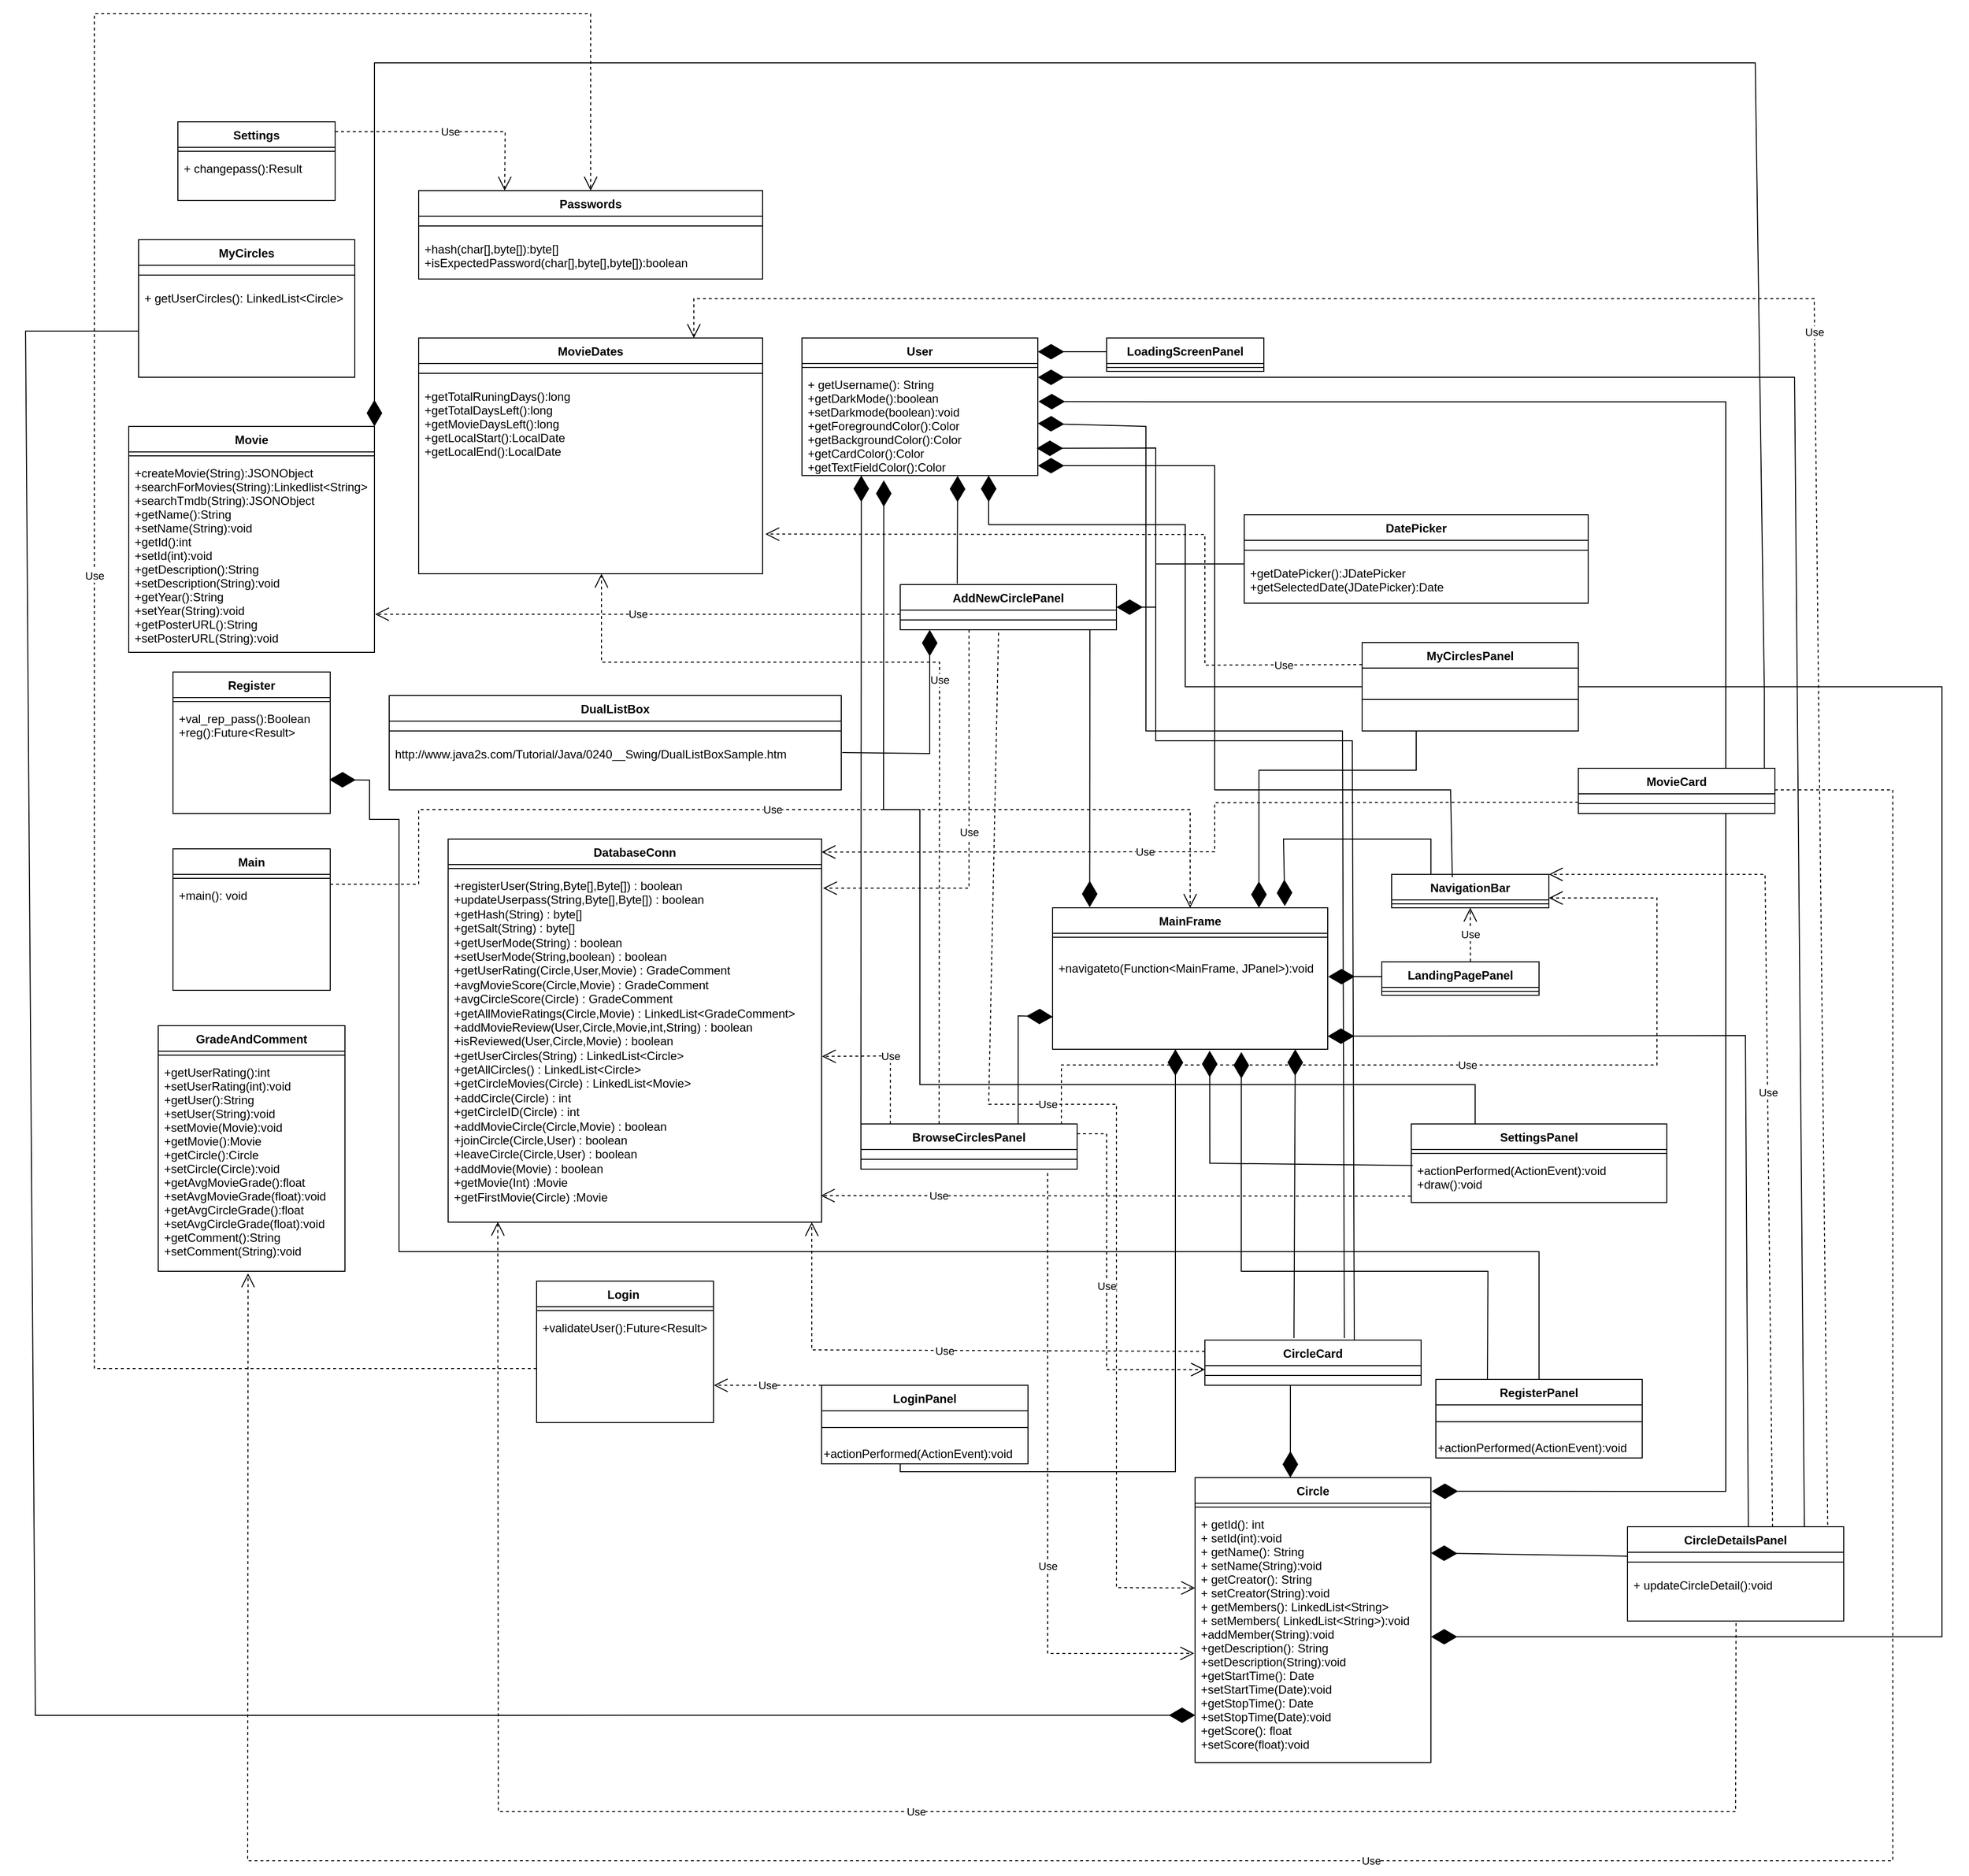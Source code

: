 <mxfile version="16.6.6" type="github">
  <diagram id="czeYtxCxRM8ObdpQRXwS" name="Page-1">
    <mxGraphModel dx="3503" dy="1893" grid="1" gridSize="10" guides="1" tooltips="1" connect="1" arrows="1" fold="1" page="1" pageScale="1" pageWidth="50000" pageHeight="50000" math="0" shadow="0">
      <root>
        <mxCell id="0" />
        <mxCell id="1" parent="0" />
        <mxCell id="46LosdDzDrLffaNwuIow-5" value="DatabaseConn" style="swimlane;fontStyle=1;align=center;verticalAlign=top;childLayout=stackLayout;horizontal=1;startSize=26;horizontalStack=0;resizeParent=1;resizeParentMax=0;resizeLast=0;collapsible=1;marginBottom=0;" parent="1" vertex="1">
          <mxGeometry x="1590" y="1190" width="380" height="390" as="geometry" />
        </mxCell>
        <mxCell id="46LosdDzDrLffaNwuIow-7" value="" style="line;strokeWidth=1;fillColor=none;align=left;verticalAlign=middle;spacingTop=-1;spacingLeft=3;spacingRight=3;rotatable=0;labelPosition=right;points=[];portConstraint=eastwest;" parent="46LosdDzDrLffaNwuIow-5" vertex="1">
          <mxGeometry y="26" width="380" height="8" as="geometry" />
        </mxCell>
        <mxCell id="46LosdDzDrLffaNwuIow-8" value="+registerUser(String,Byte[],Byte[]) : boolean&#xa;+updateUserpass(String,Byte[],Byte[]) : boolean&#xa;+getHash(String) : byte[]&#xa;+getSalt(String) : byte[]&#xa;+getUserMode(String) : boolean&#xa;+setUserMode(String,boolean) : boolean&#xa;+getUserRating(Circle,User,Movie) : GradeComment&#xa;+avgMovieScore(Circle,Movie) : GradeComment&#xa;+avgCircleScore(Circle) : GradeComment&#xa;+getAllMovieRatings(Circle,Movie) : LinkedList&lt;GradeComment&gt;&#xa;+addMovieReview(User,Circle,Movie,int,String) : boolean&#xa;+isReviewed(User,Circle,Movie) : boolean&#xa;+getUserCircles(String) : LinkedList&lt;Circle&gt;&#xa;+getAllCircles() : LinkedList&lt;Circle&gt;&#xa;+getCircleMovies(Circle) : LinkedList&lt;Movie&gt;&#xa;+addCircle(Circle) : int&#xa;+getCircleID(Circle) : int&#xa;+addMovieCircle(Circle,Movie) : boolean&#xa;+joinCircle(Circle,User) : boolean&#xa;+leaveCircle(Circle,User) : boolean&#xa;+addMovie(Movie) : boolean&#xa;+getMovie(Int) :Movie&#xa;+getFirstMovie(Circle) :Movie&#xa;&#xa;&#xa;&#xa;" style="text;strokeColor=none;fillColor=none;align=left;verticalAlign=top;spacingLeft=4;spacingRight=4;overflow=hidden;rotatable=0;points=[[0,0.5],[1,0.5]];portConstraint=eastwest;whiteSpace=wrap;" parent="46LosdDzDrLffaNwuIow-5" vertex="1">
          <mxGeometry y="34" width="380" height="356" as="geometry" />
        </mxCell>
        <mxCell id="3OgGzo2SByA_cm2bsDLw-1" value="Circle" style="swimlane;fontStyle=1;align=center;verticalAlign=top;childLayout=stackLayout;horizontal=1;startSize=26;horizontalStack=0;resizeParent=1;resizeParentMax=0;resizeLast=0;collapsible=1;marginBottom=0;" parent="1" vertex="1">
          <mxGeometry x="2350" y="1840" width="240" height="290" as="geometry" />
        </mxCell>
        <mxCell id="3OgGzo2SByA_cm2bsDLw-3" value="" style="line;strokeWidth=1;fillColor=none;align=left;verticalAlign=middle;spacingTop=-1;spacingLeft=3;spacingRight=3;rotatable=0;labelPosition=right;points=[];portConstraint=eastwest;" parent="3OgGzo2SByA_cm2bsDLw-1" vertex="1">
          <mxGeometry y="26" width="240" height="8" as="geometry" />
        </mxCell>
        <mxCell id="3OgGzo2SByA_cm2bsDLw-4" value="+ getId(): int&#xa;+ setId(int):void&#xa;+ getName(): String&#xa;+ setName(String):void&#xa;+ getCreator(): String&#xa;+ setCreator(String):void&#xa;+ getMembers(): LinkedList&lt;String&gt;&#xa;+ setMembers( LinkedList&lt;String&gt;):void&#xa;+addMember(String):void&#xa;+getDescription(): String&#xa;+setDescription(String):void&#xa;+getStartTime(): Date&#xa;+setStartTime(Date):void&#xa;+getStopTime(): Date&#xa;+setStopTime(Date):void&#xa;+getScore(): float&#xa;+setScore(float):void&#xa;" style="text;strokeColor=none;fillColor=none;align=left;verticalAlign=top;spacingLeft=4;spacingRight=4;overflow=hidden;rotatable=0;points=[[0,0.5],[1,0.5]];portConstraint=eastwest;" parent="3OgGzo2SByA_cm2bsDLw-1" vertex="1">
          <mxGeometry y="34" width="240" height="256" as="geometry" />
        </mxCell>
        <mxCell id="egLKUnMWFmZdAxHy4EYi-1" value="MyCircles" style="swimlane;fontStyle=1;align=center;verticalAlign=top;childLayout=stackLayout;horizontal=1;startSize=26;horizontalStack=0;resizeParent=1;resizeParentMax=0;resizeLast=0;collapsible=1;marginBottom=0;" parent="1" vertex="1">
          <mxGeometry x="1275" y="580" width="220" height="140" as="geometry" />
        </mxCell>
        <mxCell id="egLKUnMWFmZdAxHy4EYi-3" value="" style="line;strokeWidth=1;fillColor=none;align=left;verticalAlign=middle;spacingTop=-1;spacingLeft=3;spacingRight=3;rotatable=0;labelPosition=right;points=[];portConstraint=eastwest;" parent="egLKUnMWFmZdAxHy4EYi-1" vertex="1">
          <mxGeometry y="26" width="220" height="20" as="geometry" />
        </mxCell>
        <mxCell id="egLKUnMWFmZdAxHy4EYi-4" value="+ getUserCircles(): LinkedList&lt;Circle&gt;&#xa;" style="text;strokeColor=none;fillColor=none;align=left;verticalAlign=top;spacingLeft=4;spacingRight=4;overflow=hidden;rotatable=0;points=[[0,0.5],[1,0.5]];portConstraint=eastwest;" parent="egLKUnMWFmZdAxHy4EYi-1" vertex="1">
          <mxGeometry y="46" width="220" height="94" as="geometry" />
        </mxCell>
        <mxCell id="8Do-b4mo3wIUdCFwqy2j-4" value="Movie" style="swimlane;fontStyle=1;align=center;verticalAlign=top;childLayout=stackLayout;horizontal=1;startSize=26;horizontalStack=0;resizeParent=1;resizeParentMax=0;resizeLast=0;collapsible=1;marginBottom=0;" parent="1" vertex="1">
          <mxGeometry x="1265" y="770" width="250" height="230" as="geometry" />
        </mxCell>
        <mxCell id="8Do-b4mo3wIUdCFwqy2j-6" value="" style="line;strokeWidth=1;fillColor=none;align=left;verticalAlign=middle;spacingTop=-1;spacingLeft=3;spacingRight=3;rotatable=0;labelPosition=right;points=[];portConstraint=eastwest;" parent="8Do-b4mo3wIUdCFwqy2j-4" vertex="1">
          <mxGeometry y="26" width="250" height="8" as="geometry" />
        </mxCell>
        <mxCell id="8Do-b4mo3wIUdCFwqy2j-7" value="+createMovie(String):JSONObject&#xa;+searchForMovies(String):Linkedlist&lt;String&gt;&#xa;+searchTmdb(String):JSONObject&#xa;+getName():String&#xa;+setName(String):void&#xa;+getId():int&#xa;+setId(int):void&#xa;+getDescription():String&#xa;+setDescription(String):void&#xa;+getYear():String&#xa;+setYear(String):void&#xa;+getPosterURL():String&#xa;+setPosterURL(String):void&#xa;" style="text;strokeColor=none;fillColor=none;align=left;verticalAlign=top;spacingLeft=4;spacingRight=4;overflow=hidden;rotatable=0;points=[[0,0.5],[1,0.5]];portConstraint=eastwest;" parent="8Do-b4mo3wIUdCFwqy2j-4" vertex="1">
          <mxGeometry y="34" width="250" height="196" as="geometry" />
        </mxCell>
        <mxCell id="egLKUnMWFmZdAxHy4EYi-6" value="GradeAndComment" style="swimlane;fontStyle=1;align=center;verticalAlign=top;childLayout=stackLayout;horizontal=1;startSize=26;horizontalStack=0;resizeParent=1;resizeParentMax=0;resizeLast=0;collapsible=1;marginBottom=0;" parent="1" vertex="1">
          <mxGeometry x="1295" y="1380" width="190" height="250" as="geometry" />
        </mxCell>
        <mxCell id="egLKUnMWFmZdAxHy4EYi-8" value="" style="line;strokeWidth=1;fillColor=none;align=left;verticalAlign=middle;spacingTop=-1;spacingLeft=3;spacingRight=3;rotatable=0;labelPosition=right;points=[];portConstraint=eastwest;" parent="egLKUnMWFmZdAxHy4EYi-6" vertex="1">
          <mxGeometry y="26" width="190" height="8" as="geometry" />
        </mxCell>
        <mxCell id="egLKUnMWFmZdAxHy4EYi-9" value="+getUserRating():int&#xa;+setUserRating(int):void&#xa;+getUser():String&#xa;+setUser(String):void&#xa;+setMovie(Movie):void&#xa;+getMovie():Movie&#xa;+getCircle():Circle&#xa;+setCircle(Circle):void&#xa;+getAvgMovieGrade():float&#xa;+setAvgMovieGrade(float):void&#xa;+getAvgCircleGrade():float&#xa;+setAvgCircleGrade(float):void&#xa;+getComment():String&#xa;+setComment(String):void&#xa;" style="text;strokeColor=none;fillColor=none;align=left;verticalAlign=top;spacingLeft=4;spacingRight=4;overflow=hidden;rotatable=0;points=[[0,0.5],[1,0.5]];portConstraint=eastwest;" parent="egLKUnMWFmZdAxHy4EYi-6" vertex="1">
          <mxGeometry y="34" width="190" height="216" as="geometry" />
        </mxCell>
        <mxCell id="egLKUnMWFmZdAxHy4EYi-10" value="Settings" style="swimlane;fontStyle=1;align=center;verticalAlign=top;childLayout=stackLayout;horizontal=1;startSize=26;horizontalStack=0;resizeParent=1;resizeParentMax=0;resizeLast=0;collapsible=1;marginBottom=0;" parent="1" vertex="1">
          <mxGeometry x="1315" y="460" width="160" height="80" as="geometry" />
        </mxCell>
        <mxCell id="egLKUnMWFmZdAxHy4EYi-12" value="" style="line;strokeWidth=1;fillColor=none;align=left;verticalAlign=middle;spacingTop=-1;spacingLeft=3;spacingRight=3;rotatable=0;labelPosition=right;points=[];portConstraint=eastwest;" parent="egLKUnMWFmZdAxHy4EYi-10" vertex="1">
          <mxGeometry y="26" width="160" height="8" as="geometry" />
        </mxCell>
        <mxCell id="egLKUnMWFmZdAxHy4EYi-13" value="+ changepass():Result&#xa;&#xa;" style="text;strokeColor=none;fillColor=none;align=left;verticalAlign=top;spacingLeft=4;spacingRight=4;overflow=hidden;rotatable=0;points=[[0,0.5],[1,0.5]];portConstraint=eastwest;" parent="egLKUnMWFmZdAxHy4EYi-10" vertex="1">
          <mxGeometry y="34" width="160" height="46" as="geometry" />
        </mxCell>
        <mxCell id="XvthLG9ytAD4mO-bvngX-1" value="User" style="swimlane;fontStyle=1;align=center;verticalAlign=top;childLayout=stackLayout;horizontal=1;startSize=26;horizontalStack=0;resizeParent=1;resizeParentMax=0;resizeLast=0;collapsible=1;marginBottom=0;" parent="1" vertex="1">
          <mxGeometry x="1950" y="680" width="240" height="140" as="geometry" />
        </mxCell>
        <mxCell id="XvthLG9ytAD4mO-bvngX-3" value="" style="line;strokeWidth=1;fillColor=none;align=left;verticalAlign=middle;spacingTop=-1;spacingLeft=3;spacingRight=3;rotatable=0;labelPosition=right;points=[];portConstraint=eastwest;" parent="XvthLG9ytAD4mO-bvngX-1" vertex="1">
          <mxGeometry y="26" width="240" height="8" as="geometry" />
        </mxCell>
        <mxCell id="XvthLG9ytAD4mO-bvngX-4" value="+ getUsername(): String&#xa;+getDarkMode():boolean&#xa;+setDarkmode(boolean):void&#xa;+getForegroundColor():Color&#xa;+getBackgroundColor():Color&#xa;+getCardColor():Color&#xa;+getTextFieldColor():Color&#xa;" style="text;strokeColor=none;fillColor=none;align=left;verticalAlign=top;spacingLeft=4;spacingRight=4;overflow=hidden;rotatable=0;points=[[0,0.5],[1,0.5]];portConstraint=eastwest;" parent="XvthLG9ytAD4mO-bvngX-1" vertex="1">
          <mxGeometry y="34" width="240" height="106" as="geometry" />
        </mxCell>
        <mxCell id="FF1Zi_31tOf2UMTlAinl-1" value="MainFrame" style="swimlane;fontStyle=1;align=center;verticalAlign=top;childLayout=stackLayout;horizontal=1;startSize=26;horizontalStack=0;resizeParent=1;resizeParentMax=0;resizeLast=0;collapsible=1;marginBottom=0;" parent="1" vertex="1">
          <mxGeometry x="2205" y="1260" width="280" height="144" as="geometry" />
        </mxCell>
        <mxCell id="FF1Zi_31tOf2UMTlAinl-4" value="" style="line;strokeWidth=1;fillColor=none;align=left;verticalAlign=middle;spacingTop=-1;spacingLeft=3;spacingRight=3;rotatable=0;labelPosition=right;points=[];portConstraint=eastwest;" parent="FF1Zi_31tOf2UMTlAinl-1" vertex="1">
          <mxGeometry y="26" width="280" height="8" as="geometry" />
        </mxCell>
        <mxCell id="FF1Zi_31tOf2UMTlAinl-5" value="&#xa;+navigateto(Function&lt;MainFrame, JPanel&gt;):void&#xa;" style="text;strokeColor=none;fillColor=none;align=left;verticalAlign=top;spacingLeft=4;spacingRight=4;overflow=hidden;rotatable=0;points=[[0,0.5],[1,0.5]];portConstraint=eastwest;" parent="FF1Zi_31tOf2UMTlAinl-1" vertex="1">
          <mxGeometry y="34" width="280" height="110" as="geometry" />
        </mxCell>
        <mxCell id="FF1Zi_31tOf2UMTlAinl-6" value="Login " style="swimlane;fontStyle=1;align=center;verticalAlign=top;childLayout=stackLayout;horizontal=1;startSize=26;horizontalStack=0;resizeParent=1;resizeParentMax=0;resizeLast=0;collapsible=1;marginBottom=0;" parent="1" vertex="1">
          <mxGeometry x="1680" y="1640" width="180" height="144" as="geometry" />
        </mxCell>
        <mxCell id="FF1Zi_31tOf2UMTlAinl-8" value="" style="line;strokeWidth=1;fillColor=none;align=left;verticalAlign=middle;spacingTop=-1;spacingLeft=3;spacingRight=3;rotatable=0;labelPosition=right;points=[];portConstraint=eastwest;" parent="FF1Zi_31tOf2UMTlAinl-6" vertex="1">
          <mxGeometry y="26" width="180" height="8" as="geometry" />
        </mxCell>
        <mxCell id="FF1Zi_31tOf2UMTlAinl-9" value="+validateUser():Future&lt;Result&gt;" style="text;strokeColor=none;fillColor=none;align=left;verticalAlign=top;spacingLeft=4;spacingRight=4;overflow=hidden;rotatable=0;points=[[0,0.5],[1,0.5]];portConstraint=eastwest;" parent="FF1Zi_31tOf2UMTlAinl-6" vertex="1">
          <mxGeometry y="34" width="180" height="110" as="geometry" />
        </mxCell>
        <mxCell id="FF1Zi_31tOf2UMTlAinl-14" value="Register" style="swimlane;fontStyle=1;align=center;verticalAlign=top;childLayout=stackLayout;horizontal=1;startSize=26;horizontalStack=0;resizeParent=1;resizeParentMax=0;resizeLast=0;collapsible=1;marginBottom=0;" parent="1" vertex="1">
          <mxGeometry x="1310" y="1020" width="160" height="144" as="geometry" />
        </mxCell>
        <mxCell id="FF1Zi_31tOf2UMTlAinl-16" value="" style="line;strokeWidth=1;fillColor=none;align=left;verticalAlign=middle;spacingTop=-1;spacingLeft=3;spacingRight=3;rotatable=0;labelPosition=right;points=[];portConstraint=eastwest;" parent="FF1Zi_31tOf2UMTlAinl-14" vertex="1">
          <mxGeometry y="26" width="160" height="8" as="geometry" />
        </mxCell>
        <mxCell id="FF1Zi_31tOf2UMTlAinl-17" value="+val_rep_pass():Boolean&#xa;+reg():Future&lt;Result&gt;" style="text;strokeColor=none;fillColor=none;align=left;verticalAlign=top;spacingLeft=4;spacingRight=4;overflow=hidden;rotatable=0;points=[[0,0.5],[1,0.5]];portConstraint=eastwest;" parent="FF1Zi_31tOf2UMTlAinl-14" vertex="1">
          <mxGeometry y="34" width="160" height="110" as="geometry" />
        </mxCell>
        <mxCell id="FF1Zi_31tOf2UMTlAinl-20" value="LandingPagePanel" style="swimlane;fontStyle=1;align=center;verticalAlign=top;childLayout=stackLayout;horizontal=1;startSize=26;horizontalStack=0;resizeParent=1;resizeParentMax=0;resizeLast=0;collapsible=1;marginBottom=0;" parent="1" vertex="1">
          <mxGeometry x="2540" y="1315" width="160" height="34" as="geometry" />
        </mxCell>
        <mxCell id="FF1Zi_31tOf2UMTlAinl-21" value="" style="line;strokeWidth=1;fillColor=none;align=left;verticalAlign=middle;spacingTop=-1;spacingLeft=3;spacingRight=3;rotatable=0;labelPosition=right;points=[];portConstraint=eastwest;" parent="FF1Zi_31tOf2UMTlAinl-20" vertex="1">
          <mxGeometry y="26" width="160" height="8" as="geometry" />
        </mxCell>
        <mxCell id="FF1Zi_31tOf2UMTlAinl-23" value="NavigationBar&#xa;" style="swimlane;fontStyle=1;align=center;verticalAlign=top;childLayout=stackLayout;horizontal=1;startSize=26;horizontalStack=0;resizeParent=1;resizeParentMax=0;resizeLast=0;collapsible=1;marginBottom=0;" parent="1" vertex="1">
          <mxGeometry x="2550" y="1226" width="160" height="34" as="geometry" />
        </mxCell>
        <mxCell id="FF1Zi_31tOf2UMTlAinl-24" value="" style="line;strokeWidth=1;fillColor=none;align=left;verticalAlign=middle;spacingTop=-1;spacingLeft=3;spacingRight=3;rotatable=0;labelPosition=right;points=[];portConstraint=eastwest;" parent="FF1Zi_31tOf2UMTlAinl-23" vertex="1">
          <mxGeometry y="26" width="160" height="8" as="geometry" />
        </mxCell>
        <mxCell id="PBDujXzsI80PLqIoywqt-1" value="MyCirclesPanel" style="swimlane;fontStyle=1;align=center;verticalAlign=top;childLayout=stackLayout;horizontal=1;startSize=26;horizontalStack=0;resizeParent=1;resizeParentMax=0;resizeLast=0;collapsible=1;marginBottom=0;" parent="1" vertex="1">
          <mxGeometry x="2520" y="990" width="220" height="90" as="geometry" />
        </mxCell>
        <mxCell id="PBDujXzsI80PLqIoywqt-3" value="" style="line;strokeWidth=1;fillColor=none;align=left;verticalAlign=middle;spacingTop=-1;spacingLeft=3;spacingRight=3;rotatable=0;labelPosition=right;points=[];portConstraint=eastwest;" parent="PBDujXzsI80PLqIoywqt-1" vertex="1">
          <mxGeometry y="26" width="220" height="64" as="geometry" />
        </mxCell>
        <mxCell id="PBDujXzsI80PLqIoywqt-10" value="CircleCard" style="swimlane;fontStyle=1;align=center;verticalAlign=top;childLayout=stackLayout;horizontal=1;startSize=26;horizontalStack=0;resizeParent=1;resizeParentMax=0;resizeLast=0;collapsible=1;marginBottom=0;" parent="1" vertex="1">
          <mxGeometry x="2360" y="1700" width="220" height="46" as="geometry" />
        </mxCell>
        <mxCell id="PBDujXzsI80PLqIoywqt-12" value="" style="line;strokeWidth=1;fillColor=none;align=left;verticalAlign=middle;spacingTop=-1;spacingLeft=3;spacingRight=3;rotatable=0;labelPosition=right;points=[];portConstraint=eastwest;" parent="PBDujXzsI80PLqIoywqt-10" vertex="1">
          <mxGeometry y="26" width="220" height="20" as="geometry" />
        </mxCell>
        <mxCell id="pxxIYCqMoQaQWElfjpxI-3" value="AddNewCirclePanel" style="swimlane;fontStyle=1;align=center;verticalAlign=top;childLayout=stackLayout;horizontal=1;startSize=26;horizontalStack=0;resizeParent=1;resizeParentMax=0;resizeLast=0;collapsible=1;marginBottom=0;" parent="1" vertex="1">
          <mxGeometry x="2050" y="931" width="220" height="46" as="geometry" />
        </mxCell>
        <mxCell id="pxxIYCqMoQaQWElfjpxI-4" value="" style="line;strokeWidth=1;fillColor=none;align=left;verticalAlign=middle;spacingTop=-1;spacingLeft=3;spacingRight=3;rotatable=0;labelPosition=right;points=[];portConstraint=eastwest;" parent="pxxIYCqMoQaQWElfjpxI-3" vertex="1">
          <mxGeometry y="26" width="220" height="20" as="geometry" />
        </mxCell>
        <mxCell id="pxxIYCqMoQaQWElfjpxI-6" value="BrowseCirclesPanel" style="swimlane;fontStyle=1;align=center;verticalAlign=top;childLayout=stackLayout;horizontal=1;startSize=26;horizontalStack=0;resizeParent=1;resizeParentMax=0;resizeLast=0;collapsible=1;marginBottom=0;" parent="1" vertex="1">
          <mxGeometry x="2010" y="1480" width="220" height="46" as="geometry" />
        </mxCell>
        <mxCell id="pxxIYCqMoQaQWElfjpxI-7" value="" style="line;strokeWidth=1;fillColor=none;align=left;verticalAlign=middle;spacingTop=-1;spacingLeft=3;spacingRight=3;rotatable=0;labelPosition=right;points=[];portConstraint=eastwest;" parent="pxxIYCqMoQaQWElfjpxI-6" vertex="1">
          <mxGeometry y="26" width="220" height="20" as="geometry" />
        </mxCell>
        <mxCell id="pxxIYCqMoQaQWElfjpxI-13" value="CircleDetailsPanel" style="swimlane;fontStyle=1;align=center;verticalAlign=top;childLayout=stackLayout;horizontal=1;startSize=26;horizontalStack=0;resizeParent=1;resizeParentMax=0;resizeLast=0;collapsible=1;marginBottom=0;" parent="1" vertex="1">
          <mxGeometry x="2790" y="1890" width="220" height="96" as="geometry" />
        </mxCell>
        <mxCell id="pxxIYCqMoQaQWElfjpxI-15" value="" style="line;strokeWidth=1;fillColor=none;align=left;verticalAlign=middle;spacingTop=-1;spacingLeft=3;spacingRight=3;rotatable=0;labelPosition=right;points=[];portConstraint=eastwest;" parent="pxxIYCqMoQaQWElfjpxI-13" vertex="1">
          <mxGeometry y="26" width="220" height="20" as="geometry" />
        </mxCell>
        <mxCell id="pxxIYCqMoQaQWElfjpxI-16" value="+ updateCircleDetail():void" style="text;strokeColor=none;fillColor=none;align=left;verticalAlign=top;spacingLeft=4;spacingRight=4;overflow=hidden;rotatable=0;points=[[0,0.5],[1,0.5]];portConstraint=eastwest;" parent="pxxIYCqMoQaQWElfjpxI-13" vertex="1">
          <mxGeometry y="46" width="220" height="50" as="geometry" />
        </mxCell>
        <mxCell id="mYwMVlBa1_E45KKttTIE-1" value="Main" style="swimlane;fontStyle=1;align=center;verticalAlign=top;childLayout=stackLayout;horizontal=1;startSize=26;horizontalStack=0;resizeParent=1;resizeParentMax=0;resizeLast=0;collapsible=1;marginBottom=0;" parent="1" vertex="1">
          <mxGeometry x="1310" y="1200" width="160" height="144" as="geometry" />
        </mxCell>
        <mxCell id="mYwMVlBa1_E45KKttTIE-2" value="" style="line;strokeWidth=1;fillColor=none;align=left;verticalAlign=middle;spacingTop=-1;spacingLeft=3;spacingRight=3;rotatable=0;labelPosition=right;points=[];portConstraint=eastwest;" parent="mYwMVlBa1_E45KKttTIE-1" vertex="1">
          <mxGeometry y="26" width="160" height="8" as="geometry" />
        </mxCell>
        <mxCell id="mYwMVlBa1_E45KKttTIE-3" value="+main(): void" style="text;strokeColor=none;fillColor=none;align=left;verticalAlign=top;spacingLeft=4;spacingRight=4;overflow=hidden;rotatable=0;points=[[0,0.5],[1,0.5]];portConstraint=eastwest;" parent="mYwMVlBa1_E45KKttTIE-1" vertex="1">
          <mxGeometry y="34" width="160" height="110" as="geometry" />
        </mxCell>
        <mxCell id="mYwMVlBa1_E45KKttTIE-8" value="LoginPanel" style="swimlane;fontStyle=1;align=center;verticalAlign=top;childLayout=stackLayout;horizontal=1;startSize=26;horizontalStack=0;resizeParent=1;resizeParentMax=0;resizeLast=0;collapsible=1;marginBottom=0;" parent="1" vertex="1">
          <mxGeometry x="1970" y="1746" width="210" height="80" as="geometry" />
        </mxCell>
        <mxCell id="mYwMVlBa1_E45KKttTIE-9" value="" style="line;strokeWidth=1;fillColor=none;align=left;verticalAlign=middle;spacingTop=-1;spacingLeft=3;spacingRight=3;rotatable=0;labelPosition=right;points=[];portConstraint=eastwest;" parent="mYwMVlBa1_E45KKttTIE-8" vertex="1">
          <mxGeometry y="26" width="210" height="34" as="geometry" />
        </mxCell>
        <mxCell id="mYwMVlBa1_E45KKttTIE-45" value="+actionPerformed(ActionEvent):void" style="text;html=1;align=left;verticalAlign=middle;resizable=0;points=[];autosize=1;strokeColor=none;fillColor=none;" parent="mYwMVlBa1_E45KKttTIE-8" vertex="1">
          <mxGeometry y="60" width="210" height="20" as="geometry" />
        </mxCell>
        <mxCell id="mYwMVlBa1_E45KKttTIE-23" value="MovieDates" style="swimlane;fontStyle=1;align=center;verticalAlign=top;childLayout=stackLayout;horizontal=1;startSize=26;horizontalStack=0;resizeParent=1;resizeParentMax=0;resizeLast=0;collapsible=1;marginBottom=0;" parent="1" vertex="1">
          <mxGeometry x="1560" y="680" width="350" height="240" as="geometry" />
        </mxCell>
        <mxCell id="mYwMVlBa1_E45KKttTIE-25" value="" style="line;strokeWidth=1;fillColor=none;align=left;verticalAlign=middle;spacingTop=-1;spacingLeft=3;spacingRight=3;rotatable=0;labelPosition=right;points=[];portConstraint=eastwest;" parent="mYwMVlBa1_E45KKttTIE-23" vertex="1">
          <mxGeometry y="26" width="350" height="20" as="geometry" />
        </mxCell>
        <mxCell id="mYwMVlBa1_E45KKttTIE-26" value="+getTotalRuningDays():long&#xa;+getTotalDaysLeft():long&#xa;+getMovieDaysLeft():long&#xa;+getLocalStart():LocalDate&#xa;+getLocalEnd():LocalDate&#xa;" style="text;strokeColor=none;fillColor=none;align=left;verticalAlign=top;spacingLeft=4;spacingRight=4;overflow=hidden;rotatable=0;points=[[0,0.5],[1,0.5]];portConstraint=eastwest;" parent="mYwMVlBa1_E45KKttTIE-23" vertex="1">
          <mxGeometry y="46" width="350" height="194" as="geometry" />
        </mxCell>
        <mxCell id="mYwMVlBa1_E45KKttTIE-27" value="Passwords" style="swimlane;fontStyle=1;align=center;verticalAlign=top;childLayout=stackLayout;horizontal=1;startSize=26;horizontalStack=0;resizeParent=1;resizeParentMax=0;resizeLast=0;collapsible=1;marginBottom=0;" parent="1" vertex="1">
          <mxGeometry x="1560" y="530" width="350" height="90" as="geometry" />
        </mxCell>
        <mxCell id="mYwMVlBa1_E45KKttTIE-28" value="" style="line;strokeWidth=1;fillColor=none;align=left;verticalAlign=middle;spacingTop=-1;spacingLeft=3;spacingRight=3;rotatable=0;labelPosition=right;points=[];portConstraint=eastwest;" parent="mYwMVlBa1_E45KKttTIE-27" vertex="1">
          <mxGeometry y="26" width="350" height="20" as="geometry" />
        </mxCell>
        <mxCell id="mYwMVlBa1_E45KKttTIE-29" value="+hash(char[],byte[]):byte[]&#xa;+isExpectedPassword(char[],byte[],byte[]):boolean&#xa;" style="text;strokeColor=none;fillColor=none;align=left;verticalAlign=top;spacingLeft=4;spacingRight=4;overflow=hidden;rotatable=0;points=[[0,0.5],[1,0.5]];portConstraint=eastwest;" parent="mYwMVlBa1_E45KKttTIE-27" vertex="1">
          <mxGeometry y="46" width="350" height="44" as="geometry" />
        </mxCell>
        <mxCell id="mYwMVlBa1_E45KKttTIE-31" value="DatePicker" style="swimlane;fontStyle=1;align=center;verticalAlign=top;childLayout=stackLayout;horizontal=1;startSize=26;horizontalStack=0;resizeParent=1;resizeParentMax=0;resizeLast=0;collapsible=1;marginBottom=0;" parent="1" vertex="1">
          <mxGeometry x="2400" y="860" width="350" height="90" as="geometry" />
        </mxCell>
        <mxCell id="mYwMVlBa1_E45KKttTIE-32" value="" style="line;strokeWidth=1;fillColor=none;align=left;verticalAlign=middle;spacingTop=-1;spacingLeft=3;spacingRight=3;rotatable=0;labelPosition=right;points=[];portConstraint=eastwest;" parent="mYwMVlBa1_E45KKttTIE-31" vertex="1">
          <mxGeometry y="26" width="350" height="20" as="geometry" />
        </mxCell>
        <mxCell id="mYwMVlBa1_E45KKttTIE-33" value="+getDatePicker():JDatePicker&#xa;+getSelectedDate(JDatePicker):Date" style="text;strokeColor=none;fillColor=none;align=left;verticalAlign=top;spacingLeft=4;spacingRight=4;overflow=hidden;rotatable=0;points=[[0,0.5],[1,0.5]];portConstraint=eastwest;" parent="mYwMVlBa1_E45KKttTIE-31" vertex="1">
          <mxGeometry y="46" width="350" height="44" as="geometry" />
        </mxCell>
        <mxCell id="mYwMVlBa1_E45KKttTIE-40" value="DualListBox" style="swimlane;fontStyle=1;align=center;verticalAlign=top;childLayout=stackLayout;horizontal=1;startSize=26;horizontalStack=0;resizeParent=1;resizeParentMax=0;resizeLast=0;collapsible=1;marginBottom=0;" parent="1" vertex="1">
          <mxGeometry x="1530" y="1044" width="460" height="96" as="geometry" />
        </mxCell>
        <mxCell id="mYwMVlBa1_E45KKttTIE-41" value="" style="line;strokeWidth=1;fillColor=none;align=left;verticalAlign=middle;spacingTop=-1;spacingLeft=3;spacingRight=3;rotatable=0;labelPosition=right;points=[];portConstraint=eastwest;" parent="mYwMVlBa1_E45KKttTIE-40" vertex="1">
          <mxGeometry y="26" width="460" height="20" as="geometry" />
        </mxCell>
        <mxCell id="mYwMVlBa1_E45KKttTIE-42" value="http://www.java2s.com/Tutorial/Java/0240__Swing/DualListBoxSample.htm" style="text;strokeColor=none;fillColor=none;align=left;verticalAlign=top;spacingLeft=4;spacingRight=4;overflow=hidden;rotatable=0;points=[[0,0.5],[1,0.5]];portConstraint=eastwest;" parent="mYwMVlBa1_E45KKttTIE-40" vertex="1">
          <mxGeometry y="46" width="460" height="50" as="geometry" />
        </mxCell>
        <mxCell id="mYwMVlBa1_E45KKttTIE-43" value="LoadingScreenPanel" style="swimlane;fontStyle=1;align=center;verticalAlign=top;childLayout=stackLayout;horizontal=1;startSize=26;horizontalStack=0;resizeParent=1;resizeParentMax=0;resizeLast=0;collapsible=1;marginBottom=0;" parent="1" vertex="1">
          <mxGeometry x="2260" y="680" width="160" height="34" as="geometry" />
        </mxCell>
        <mxCell id="mYwMVlBa1_E45KKttTIE-44" value="" style="line;strokeWidth=1;fillColor=none;align=left;verticalAlign=middle;spacingTop=-1;spacingLeft=3;spacingRight=3;rotatable=0;labelPosition=right;points=[];portConstraint=eastwest;" parent="mYwMVlBa1_E45KKttTIE-43" vertex="1">
          <mxGeometry y="26" width="160" height="8" as="geometry" />
        </mxCell>
        <mxCell id="mYwMVlBa1_E45KKttTIE-46" value="MovieCard" style="swimlane;fontStyle=1;align=center;verticalAlign=top;childLayout=stackLayout;horizontal=1;startSize=26;horizontalStack=0;resizeParent=1;resizeParentMax=0;resizeLast=0;collapsible=1;marginBottom=0;" parent="1" vertex="1">
          <mxGeometry x="2740" y="1118" width="200" height="46" as="geometry" />
        </mxCell>
        <mxCell id="mYwMVlBa1_E45KKttTIE-47" value="" style="line;strokeWidth=1;fillColor=none;align=left;verticalAlign=middle;spacingTop=-1;spacingLeft=3;spacingRight=3;rotatable=0;labelPosition=right;points=[];portConstraint=eastwest;" parent="mYwMVlBa1_E45KKttTIE-46" vertex="1">
          <mxGeometry y="26" width="200" height="20" as="geometry" />
        </mxCell>
        <mxCell id="mYwMVlBa1_E45KKttTIE-49" value="RegisterPanel" style="swimlane;fontStyle=1;align=center;verticalAlign=top;childLayout=stackLayout;horizontal=1;startSize=26;horizontalStack=0;resizeParent=1;resizeParentMax=0;resizeLast=0;collapsible=1;marginBottom=0;" parent="1" vertex="1">
          <mxGeometry x="2595" y="1740" width="210" height="80" as="geometry" />
        </mxCell>
        <mxCell id="mYwMVlBa1_E45KKttTIE-50" value="" style="line;strokeWidth=1;fillColor=none;align=left;verticalAlign=middle;spacingTop=-1;spacingLeft=3;spacingRight=3;rotatable=0;labelPosition=right;points=[];portConstraint=eastwest;" parent="mYwMVlBa1_E45KKttTIE-49" vertex="1">
          <mxGeometry y="26" width="210" height="34" as="geometry" />
        </mxCell>
        <mxCell id="mYwMVlBa1_E45KKttTIE-51" value="+actionPerformed(ActionEvent):void" style="text;html=1;align=left;verticalAlign=middle;resizable=0;points=[];autosize=1;strokeColor=none;fillColor=none;" parent="mYwMVlBa1_E45KKttTIE-49" vertex="1">
          <mxGeometry y="60" width="210" height="20" as="geometry" />
        </mxCell>
        <mxCell id="mYwMVlBa1_E45KKttTIE-52" value="SettingsPanel" style="swimlane;fontStyle=1;align=center;verticalAlign=top;childLayout=stackLayout;horizontal=1;startSize=26;horizontalStack=0;resizeParent=1;resizeParentMax=0;resizeLast=0;collapsible=1;marginBottom=0;" parent="1" vertex="1">
          <mxGeometry x="2570" y="1480" width="260" height="80" as="geometry" />
        </mxCell>
        <mxCell id="mYwMVlBa1_E45KKttTIE-53" value="" style="line;strokeWidth=1;fillColor=none;align=left;verticalAlign=middle;spacingTop=-1;spacingLeft=3;spacingRight=3;rotatable=0;labelPosition=right;points=[];portConstraint=eastwest;" parent="mYwMVlBa1_E45KKttTIE-52" vertex="1">
          <mxGeometry y="26" width="260" height="8" as="geometry" />
        </mxCell>
        <mxCell id="mYwMVlBa1_E45KKttTIE-54" value="+actionPerformed(ActionEvent):void&#xa;+draw():void" style="text;strokeColor=none;fillColor=none;align=left;verticalAlign=top;spacingLeft=4;spacingRight=4;overflow=hidden;rotatable=0;points=[[0,0.5],[1,0.5]];portConstraint=eastwest;" parent="mYwMVlBa1_E45KKttTIE-52" vertex="1">
          <mxGeometry y="34" width="260" height="46" as="geometry" />
        </mxCell>
        <mxCell id="mYwMVlBa1_E45KKttTIE-65" value="" style="endArrow=diamondThin;endFill=1;endSize=24;html=1;rounded=0;entryX=0.404;entryY=0;entryDx=0;entryDy=0;entryPerimeter=0;" parent="1" target="3OgGzo2SByA_cm2bsDLw-1" edge="1">
          <mxGeometry width="160" relative="1" as="geometry">
            <mxPoint x="2447" y="1746" as="sourcePoint" />
            <mxPoint x="2446.96" y="1836" as="targetPoint" />
          </mxGeometry>
        </mxCell>
        <mxCell id="mYwMVlBa1_E45KKttTIE-72" value="Use" style="endArrow=open;endSize=12;dashed=1;html=1;rounded=0;entryX=1.003;entryY=0.802;entryDx=0;entryDy=0;entryPerimeter=0;exitX=0;exitY=0.21;exitDx=0;exitDy=0;exitPerimeter=0;" parent="1" source="pxxIYCqMoQaQWElfjpxI-4" target="8Do-b4mo3wIUdCFwqy2j-7" edge="1">
          <mxGeometry width="160" relative="1" as="geometry">
            <mxPoint x="2050" y="970" as="sourcePoint" />
            <mxPoint x="2050" y="830" as="targetPoint" />
            <Array as="points" />
          </mxGeometry>
        </mxCell>
        <mxCell id="mYwMVlBa1_E45KKttTIE-74" value="Use" style="endArrow=open;endSize=12;dashed=1;html=1;rounded=0;entryX=1.004;entryY=0.045;entryDx=0;entryDy=0;entryPerimeter=0;" parent="1" target="46LosdDzDrLffaNwuIow-8" edge="1">
          <mxGeometry width="160" relative="1" as="geometry">
            <mxPoint x="2120" y="977" as="sourcePoint" />
            <mxPoint x="1980" y="1240" as="targetPoint" />
            <Array as="points">
              <mxPoint x="2120" y="1087" />
              <mxPoint x="2120" y="1240" />
            </Array>
          </mxGeometry>
        </mxCell>
        <mxCell id="mYwMVlBa1_E45KKttTIE-76" value="Use" style="endArrow=open;endSize=12;dashed=1;html=1;rounded=0;exitX=0.136;exitY=0;exitDx=0;exitDy=0;exitPerimeter=0;entryX=1.001;entryY=0.526;entryDx=0;entryDy=0;entryPerimeter=0;" parent="1" source="pxxIYCqMoQaQWElfjpxI-6" target="46LosdDzDrLffaNwuIow-8" edge="1">
          <mxGeometry width="160" relative="1" as="geometry">
            <mxPoint x="2040" y="1470" as="sourcePoint" />
            <mxPoint x="1980" y="1410" as="targetPoint" />
            <Array as="points">
              <mxPoint x="2040" y="1410.72" />
            </Array>
          </mxGeometry>
        </mxCell>
        <mxCell id="mYwMVlBa1_E45KKttTIE-79" value="Use" style="endArrow=open;endSize=12;dashed=1;html=1;rounded=0;entryX=-0.004;entryY=0.566;entryDx=0;entryDy=0;entryPerimeter=0;" parent="1" target="3OgGzo2SByA_cm2bsDLw-4" edge="1">
          <mxGeometry x="0.254" width="160" relative="1" as="geometry">
            <mxPoint x="2200" y="1530" as="sourcePoint" />
            <mxPoint x="2270" y="1570" as="targetPoint" />
            <Array as="points">
              <mxPoint x="2200" y="1660" />
              <mxPoint x="2200" y="2019" />
            </Array>
            <mxPoint as="offset" />
          </mxGeometry>
        </mxCell>
        <mxCell id="mYwMVlBa1_E45KKttTIE-80" value="" style="endArrow=diamondThin;endFill=1;endSize=24;html=1;rounded=0;entryX=0.135;entryY=-0.004;entryDx=0;entryDy=0;entryPerimeter=0;" parent="1" target="FF1Zi_31tOf2UMTlAinl-1" edge="1">
          <mxGeometry width="160" relative="1" as="geometry">
            <mxPoint x="2243" y="977" as="sourcePoint" />
            <mxPoint x="2243.12" y="1257.576" as="targetPoint" />
          </mxGeometry>
        </mxCell>
        <mxCell id="mYwMVlBa1_E45KKttTIE-81" value="" style="endArrow=diamondThin;endFill=1;endSize=24;html=1;rounded=0;exitX=1.002;exitY=0.301;exitDx=0;exitDy=0;exitPerimeter=0;" parent="1" edge="1">
          <mxGeometry width="160" relative="1" as="geometry">
            <mxPoint x="1990.92" y="1102.05" as="sourcePoint" />
            <mxPoint x="2080" y="977" as="targetPoint" />
            <Array as="points">
              <mxPoint x="2080" y="1103" />
            </Array>
          </mxGeometry>
        </mxCell>
        <mxCell id="mYwMVlBa1_E45KKttTIE-82" value="" style="endArrow=diamondThin;endFill=1;endSize=24;html=1;rounded=0;entryX=1;entryY=0.5;entryDx=0;entryDy=0;" parent="1" target="pxxIYCqMoQaQWElfjpxI-3" edge="1">
          <mxGeometry width="160" relative="1" as="geometry">
            <mxPoint x="2400" y="910" as="sourcePoint" />
            <mxPoint x="2400.0" y="940.1" as="targetPoint" />
            <Array as="points">
              <mxPoint x="2310" y="910" />
              <mxPoint x="2310" y="954" />
            </Array>
          </mxGeometry>
        </mxCell>
        <mxCell id="mYwMVlBa1_E45KKttTIE-84" value="" style="endArrow=diamondThin;endFill=1;endSize=24;html=1;rounded=0;entryX=0.66;entryY=1.002;entryDx=0;entryDy=0;entryPerimeter=0;" parent="1" target="XvthLG9ytAD4mO-bvngX-4" edge="1">
          <mxGeometry width="160" relative="1" as="geometry">
            <mxPoint x="2108" y="930" as="sourcePoint" />
            <mxPoint x="2271.12" y="883.576" as="targetPoint" />
          </mxGeometry>
        </mxCell>
        <mxCell id="mYwMVlBa1_E45KKttTIE-85" value="Use" style="endArrow=open;endSize=12;dashed=1;html=1;rounded=0;entryX=0;entryY=0.306;entryDx=0;entryDy=0;entryPerimeter=0;" parent="1" target="3OgGzo2SByA_cm2bsDLw-4" edge="1">
          <mxGeometry x="-0.086" width="160" relative="1" as="geometry">
            <mxPoint x="2150" y="980" as="sourcePoint" />
            <mxPoint x="2360" y="2019.936" as="targetPoint" />
            <Array as="points">
              <mxPoint x="2140" y="1460" />
              <mxPoint x="2270" y="1460" />
              <mxPoint x="2270" y="1952" />
            </Array>
            <mxPoint as="offset" />
          </mxGeometry>
        </mxCell>
        <mxCell id="mYwMVlBa1_E45KKttTIE-86" value="" style="endArrow=diamondThin;endFill=1;endSize=24;html=1;rounded=0;entryX=0.001;entryY=0.7;entryDx=0;entryDy=0;entryPerimeter=0;exitX=0.727;exitY=0;exitDx=0;exitDy=0;exitPerimeter=0;" parent="1" source="pxxIYCqMoQaQWElfjpxI-6" target="FF1Zi_31tOf2UMTlAinl-5" edge="1">
          <mxGeometry width="160" relative="1" as="geometry">
            <mxPoint x="2200" y="1470" as="sourcePoint" />
            <mxPoint x="2200" y="1380" as="targetPoint" />
            <Array as="points">
              <mxPoint x="2170" y="1370" />
            </Array>
          </mxGeometry>
        </mxCell>
        <mxCell id="mYwMVlBa1_E45KKttTIE-87" value="" style="endArrow=diamondThin;endFill=1;endSize=24;html=1;rounded=0;entryX=0.66;entryY=1.002;entryDx=0;entryDy=0;entryPerimeter=0;exitX=0;exitY=0;exitDx=0;exitDy=0;" parent="1" source="pxxIYCqMoQaQWElfjpxI-6" edge="1">
          <mxGeometry width="160" relative="1" as="geometry">
            <mxPoint x="2010" y="929.79" as="sourcePoint" />
            <mxPoint x="2010.4" y="820.002" as="targetPoint" />
          </mxGeometry>
        </mxCell>
        <mxCell id="mYwMVlBa1_E45KKttTIE-88" value="Use" style="endArrow=open;endSize=12;dashed=1;html=1;rounded=0;" parent="1" edge="1">
          <mxGeometry width="160" relative="1" as="geometry">
            <mxPoint x="2230" y="1490" as="sourcePoint" />
            <mxPoint x="2360" y="1730" as="targetPoint" />
            <Array as="points">
              <mxPoint x="2260" y="1490" />
              <mxPoint x="2260" y="1630" />
              <mxPoint x="2260" y="1730" />
            </Array>
          </mxGeometry>
        </mxCell>
        <mxCell id="mYwMVlBa1_E45KKttTIE-89" value="Use" style="endArrow=open;endSize=12;dashed=1;html=1;rounded=0;exitX=0.136;exitY=0;exitDx=0;exitDy=0;exitPerimeter=0;" parent="1" edge="1">
          <mxGeometry width="160" relative="1" as="geometry">
            <mxPoint x="2089.54" y="1480" as="sourcePoint" />
            <mxPoint x="1746" y="920" as="targetPoint" />
            <Array as="points">
              <mxPoint x="2090" y="1010" />
              <mxPoint x="1746" y="1010" />
            </Array>
          </mxGeometry>
        </mxCell>
        <mxCell id="mYwMVlBa1_E45KKttTIE-90" value="" style="endArrow=diamondThin;endFill=1;endSize=24;html=1;rounded=0;entryX=0.882;entryY=1;entryDx=0;entryDy=0;exitX=0.412;exitY=-0.043;exitDx=0;exitDy=0;exitPerimeter=0;entryPerimeter=0;" parent="1" source="PBDujXzsI80PLqIoywqt-10" edge="1" target="FF1Zi_31tOf2UMTlAinl-5">
          <mxGeometry width="160" relative="1" as="geometry">
            <mxPoint x="2483.82" y="1494" as="sourcePoint" />
            <mxPoint x="2483.82" y="1400" as="targetPoint" />
          </mxGeometry>
        </mxCell>
        <mxCell id="mYwMVlBa1_E45KKttTIE-91" value="" style="endArrow=diamondThin;endFill=1;endSize=24;html=1;rounded=0;exitX=0.645;exitY=-0.043;exitDx=0;exitDy=0;exitPerimeter=0;entryX=1;entryY=0.5;entryDx=0;entryDy=0;" parent="1" source="PBDujXzsI80PLqIoywqt-10" target="XvthLG9ytAD4mO-bvngX-4" edge="1">
          <mxGeometry width="160" relative="1" as="geometry">
            <mxPoint x="2492.98" y="1708.988" as="sourcePoint" />
            <mxPoint x="2300" y="750" as="targetPoint" />
            <Array as="points">
              <mxPoint x="2500" y="1080" />
              <mxPoint x="2300" y="1080" />
              <mxPoint x="2300" y="770" />
            </Array>
          </mxGeometry>
        </mxCell>
        <mxCell id="mYwMVlBa1_E45KKttTIE-93" value="Use" style="endArrow=open;endSize=12;dashed=1;html=1;rounded=0;exitX=0;exitY=0.25;exitDx=0;exitDy=0;" parent="1" source="PBDujXzsI80PLqIoywqt-10" edge="1">
          <mxGeometry width="160" relative="1" as="geometry">
            <mxPoint x="1960" y="1710" as="sourcePoint" />
            <mxPoint x="1960" y="1580" as="targetPoint" />
            <Array as="points">
              <mxPoint x="1960" y="1710" />
            </Array>
          </mxGeometry>
        </mxCell>
        <mxCell id="mYwMVlBa1_E45KKttTIE-94" value="" style="endArrow=diamondThin;endFill=1;endSize=24;html=1;rounded=0;exitX=0.559;exitY=0;exitDx=0;exitDy=0;exitPerimeter=0;entryX=1;entryY=0.879;entryDx=0;entryDy=0;entryPerimeter=0;" parent="1" source="pxxIYCqMoQaQWElfjpxI-13" target="FF1Zi_31tOf2UMTlAinl-5" edge="1">
          <mxGeometry width="160" relative="1" as="geometry">
            <mxPoint x="2965" y="1380" as="sourcePoint" />
            <mxPoint x="2490" y="1390" as="targetPoint" />
            <Array as="points">
              <mxPoint x="2910" y="1390" />
            </Array>
          </mxGeometry>
        </mxCell>
        <mxCell id="mYwMVlBa1_E45KKttTIE-95" value="" style="endArrow=diamondThin;endFill=1;endSize=24;html=1;rounded=0;entryX=1;entryY=0.057;entryDx=0;entryDy=0;entryPerimeter=0;" parent="1" target="XvthLG9ytAD4mO-bvngX-4" edge="1">
          <mxGeometry width="160" relative="1" as="geometry">
            <mxPoint x="2970" y="1890" as="sourcePoint" />
            <mxPoint x="2560" y="1390.69" as="targetPoint" />
            <Array as="points">
              <mxPoint x="2960" y="720" />
            </Array>
          </mxGeometry>
        </mxCell>
        <mxCell id="mYwMVlBa1_E45KKttTIE-96" value="" style="endArrow=diamondThin;endFill=1;endSize=24;html=1;rounded=0;entryX=1;entryY=0.167;entryDx=0;entryDy=0;entryPerimeter=0;" parent="1" target="3OgGzo2SByA_cm2bsDLw-4" edge="1">
          <mxGeometry width="160" relative="1" as="geometry">
            <mxPoint x="2790" y="1920" as="sourcePoint" />
            <mxPoint x="2710" y="1984" as="targetPoint" />
          </mxGeometry>
        </mxCell>
        <mxCell id="mYwMVlBa1_E45KKttTIE-97" value="Use" style="endArrow=open;endSize=12;dashed=1;html=1;rounded=0;exitX=0.502;exitY=1.043;exitDx=0;exitDy=0;exitPerimeter=0;entryX=0.133;entryY=0.999;entryDx=0;entryDy=0;entryPerimeter=0;" parent="1" source="pxxIYCqMoQaQWElfjpxI-16" target="46LosdDzDrLffaNwuIow-8" edge="1">
          <mxGeometry width="160" relative="1" as="geometry">
            <mxPoint x="2540" y="2281.5" as="sourcePoint" />
            <mxPoint x="2140" y="2150" as="targetPoint" />
            <Array as="points">
              <mxPoint x="2900" y="2180" />
              <mxPoint x="1641" y="2180" />
            </Array>
          </mxGeometry>
        </mxCell>
        <mxCell id="mYwMVlBa1_E45KKttTIE-98" value="Use" style="endArrow=open;endSize=12;dashed=1;html=1;rounded=0;exitX=0.926;exitY=-0.019;exitDx=0;exitDy=0;exitPerimeter=0;" parent="1" source="pxxIYCqMoQaQWElfjpxI-13" edge="1">
          <mxGeometry width="160" relative="1" as="geometry">
            <mxPoint x="1990" y="1860" as="sourcePoint" />
            <mxPoint x="1840" y="680" as="targetPoint" />
            <Array as="points">
              <mxPoint x="2980" y="640" />
              <mxPoint x="1840" y="640" />
            </Array>
          </mxGeometry>
        </mxCell>
        <mxCell id="mYwMVlBa1_E45KKttTIE-101" value="" style="endArrow=diamondThin;endFill=1;endSize=24;html=1;rounded=0;entryX=1.002;entryY=0.328;entryDx=0;entryDy=0;entryPerimeter=0;" parent="1" target="FF1Zi_31tOf2UMTlAinl-5" edge="1">
          <mxGeometry width="160" relative="1" as="geometry">
            <mxPoint x="2540" y="1330" as="sourcePoint" />
            <mxPoint x="2539.08" y="1315" as="targetPoint" />
            <Array as="points">
              <mxPoint x="2520" y="1330" />
            </Array>
          </mxGeometry>
        </mxCell>
        <mxCell id="mYwMVlBa1_E45KKttTIE-102" value="" style="endArrow=diamondThin;endFill=1;endSize=24;html=1;rounded=0;exitX=0.75;exitY=0;exitDx=0;exitDy=0;entryX=1.003;entryY=0.29;entryDx=0;entryDy=0;entryPerimeter=0;" parent="1" source="mYwMVlBa1_E45KKttTIE-46" target="XvthLG9ytAD4mO-bvngX-4" edge="1">
          <mxGeometry width="160" relative="1" as="geometry">
            <mxPoint x="2530" y="1300" as="sourcePoint" />
            <mxPoint x="2190" y="789.995" as="targetPoint" />
            <Array as="points">
              <mxPoint x="2890" y="1090" />
              <mxPoint x="2890" y="1040" />
              <mxPoint x="2890" y="745" />
              <mxPoint x="2320" y="745" />
            </Array>
          </mxGeometry>
        </mxCell>
        <mxCell id="mYwMVlBa1_E45KKttTIE-103" value="Use" style="endArrow=open;endSize=12;dashed=1;html=1;rounded=0;exitX=0.564;exitY=-0.012;exitDx=0;exitDy=0;exitPerimeter=0;" parent="1" source="FF1Zi_31tOf2UMTlAinl-20" edge="1">
          <mxGeometry width="160" relative="1" as="geometry">
            <mxPoint x="2630" y="1310" as="sourcePoint" />
            <mxPoint x="2630" y="1260" as="targetPoint" />
          </mxGeometry>
        </mxCell>
        <mxCell id="mYwMVlBa1_E45KKttTIE-105" value="Use" style="endArrow=open;endSize=12;dashed=1;html=1;rounded=0;exitX=0.927;exitY=0.009;exitDx=0;exitDy=0;exitPerimeter=0;" parent="1" source="pxxIYCqMoQaQWElfjpxI-6" edge="1">
          <mxGeometry width="160" relative="1" as="geometry">
            <mxPoint x="2200" y="1460" as="sourcePoint" />
            <mxPoint x="2710" y="1250" as="targetPoint" />
            <Array as="points">
              <mxPoint x="2214" y="1420" />
              <mxPoint x="2540" y="1420" />
              <mxPoint x="2820" y="1420" />
              <mxPoint x="2820" y="1250" />
            </Array>
          </mxGeometry>
        </mxCell>
        <mxCell id="mYwMVlBa1_E45KKttTIE-106" value="Use" style="endArrow=open;endSize=12;dashed=1;html=1;rounded=0;exitX=0.671;exitY=0.001;exitDx=0;exitDy=0;exitPerimeter=0;entryX=1;entryY=0;entryDx=0;entryDy=0;" parent="1" source="pxxIYCqMoQaQWElfjpxI-13" target="FF1Zi_31tOf2UMTlAinl-23" edge="1">
          <mxGeometry width="160" relative="1" as="geometry">
            <mxPoint x="2640.24" y="1324.592" as="sourcePoint" />
            <mxPoint x="2640" y="1270" as="targetPoint" />
            <Array as="points">
              <mxPoint x="2930" y="1226" />
            </Array>
          </mxGeometry>
        </mxCell>
        <mxCell id="mYwMVlBa1_E45KKttTIE-108" value="" style="endArrow=diamondThin;endFill=1;endSize=24;html=1;rounded=0;entryX=1;entryY=0.5;entryDx=0;entryDy=0;exitX=0;exitY=0.412;exitDx=0;exitDy=0;exitPerimeter=0;" parent="1" source="mYwMVlBa1_E45KKttTIE-43" edge="1">
          <mxGeometry width="160" relative="1" as="geometry">
            <mxPoint x="2320" y="650" as="sourcePoint" />
            <mxPoint x="2190" y="694" as="targetPoint" />
            <Array as="points">
              <mxPoint x="2230" y="694" />
            </Array>
          </mxGeometry>
        </mxCell>
        <mxCell id="mYwMVlBa1_E45KKttTIE-109" value="" style="endArrow=diamondThin;endFill=1;endSize=24;html=1;rounded=0;exitX=0.381;exitY=1.019;exitDx=0;exitDy=0;exitPerimeter=0;" parent="1" source="mYwMVlBa1_E45KKttTIE-45" edge="1">
          <mxGeometry width="160" relative="1" as="geometry">
            <mxPoint x="2050" y="1830" as="sourcePoint" />
            <mxPoint x="2330" y="1404" as="targetPoint" />
            <Array as="points">
              <mxPoint x="2050" y="1834" />
              <mxPoint x="2330" y="1834" />
              <mxPoint x="2330" y="1424" />
            </Array>
          </mxGeometry>
        </mxCell>
        <mxCell id="mYwMVlBa1_E45KKttTIE-113" value="Use" style="endArrow=open;endSize=12;dashed=1;html=1;rounded=0;exitX=0;exitY=0;exitDx=0;exitDy=0;entryX=1.002;entryY=0.655;entryDx=0;entryDy=0;entryPerimeter=0;" parent="1" source="mYwMVlBa1_E45KKttTIE-8" target="FF1Zi_31tOf2UMTlAinl-9" edge="1">
          <mxGeometry width="160" relative="1" as="geometry">
            <mxPoint x="1940" y="1770" as="sourcePoint" />
            <mxPoint x="1860" y="1740" as="targetPoint" />
          </mxGeometry>
        </mxCell>
        <mxCell id="mYwMVlBa1_E45KKttTIE-114" value="" style="endArrow=diamondThin;endFill=1;endSize=24;html=1;rounded=0;exitX=0.691;exitY=0.001;exitDx=0;exitDy=0;exitPerimeter=0;entryX=0.995;entryY=0.739;entryDx=0;entryDy=0;entryPerimeter=0;" parent="1" target="XvthLG9ytAD4mO-bvngX-4" edge="1" source="PBDujXzsI80PLqIoywqt-10">
          <mxGeometry width="160" relative="1" as="geometry">
            <mxPoint x="2511.9" y="1708.022" as="sourcePoint" />
            <mxPoint x="2200" y="778.565" as="targetPoint" />
            <Array as="points">
              <mxPoint x="2510" y="1090" />
              <mxPoint x="2310" y="1090" />
              <mxPoint x="2310" y="792" />
            </Array>
          </mxGeometry>
        </mxCell>
        <mxCell id="mYwMVlBa1_E45KKttTIE-115" value="" style="endArrow=diamondThin;endFill=1;endSize=24;html=1;rounded=0;exitX=0.75;exitY=0;exitDx=0;exitDy=0;entryX=1;entryY=0;entryDx=0;entryDy=0;" parent="1" target="8Do-b4mo3wIUdCFwqy2j-4" edge="1">
          <mxGeometry width="160" relative="1" as="geometry">
            <mxPoint x="2929.28" y="1118" as="sourcePoint" />
            <mxPoint x="1520" y="770" as="targetPoint" />
            <Array as="points">
              <mxPoint x="2929.28" y="1090" />
              <mxPoint x="2929.28" y="1040" />
              <mxPoint x="2920" y="400" />
              <mxPoint x="2230" y="400" />
              <mxPoint x="1515" y="400" />
            </Array>
          </mxGeometry>
        </mxCell>
        <mxCell id="wuCl-EBEeCmgzIUwgE__-1" value="" style="endArrow=diamondThin;endFill=1;endSize=24;html=1;rounded=0;exitX=0.75;exitY=1;exitDx=0;exitDy=0;entryX=1.003;entryY=0.048;entryDx=0;entryDy=0;entryPerimeter=0;" edge="1" parent="1" source="mYwMVlBa1_E45KKttTIE-46" target="3OgGzo2SByA_cm2bsDLw-1">
          <mxGeometry width="160" relative="1" as="geometry">
            <mxPoint x="2800" y="1340" as="sourcePoint" />
            <mxPoint x="2890" y="1870" as="targetPoint" />
            <Array as="points">
              <mxPoint x="2890" y="1854" />
            </Array>
          </mxGeometry>
        </mxCell>
        <mxCell id="wuCl-EBEeCmgzIUwgE__-2" value="Use" style="endArrow=open;endSize=12;dashed=1;html=1;rounded=0;exitX=0;exitY=0.75;exitDx=0;exitDy=0;entryX=1;entryY=0.034;entryDx=0;entryDy=0;entryPerimeter=0;" edge="1" parent="1" source="mYwMVlBa1_E45KKttTIE-46" target="46LosdDzDrLffaNwuIow-5">
          <mxGeometry x="0.198" width="160" relative="1" as="geometry">
            <mxPoint x="2230" y="1130" as="sourcePoint" />
            <mxPoint x="2390" y="1130" as="targetPoint" />
            <Array as="points">
              <mxPoint x="2370" y="1153" />
              <mxPoint x="2370" y="1203" />
            </Array>
            <mxPoint as="offset" />
          </mxGeometry>
        </mxCell>
        <mxCell id="wuCl-EBEeCmgzIUwgE__-3" value="Use" style="endArrow=open;endSize=12;dashed=1;html=1;rounded=0;entryX=0.481;entryY=1.01;entryDx=0;entryDy=0;entryPerimeter=0;" edge="1" parent="1" target="egLKUnMWFmZdAxHy4EYi-9">
          <mxGeometry width="160" relative="1" as="geometry">
            <mxPoint x="2940" y="1140" as="sourcePoint" />
            <mxPoint x="1330" y="2220" as="targetPoint" />
            <Array as="points">
              <mxPoint x="3060" y="1140" />
              <mxPoint x="3060" y="2230" />
              <mxPoint x="1386" y="2230" />
            </Array>
          </mxGeometry>
        </mxCell>
        <mxCell id="wuCl-EBEeCmgzIUwgE__-4" value="" style="endArrow=diamondThin;endFill=1;endSize=24;html=1;rounded=0;exitX=0.25;exitY=1;exitDx=0;exitDy=0;entryX=0.75;entryY=0;entryDx=0;entryDy=0;" edge="1" parent="1" source="PBDujXzsI80PLqIoywqt-1" target="FF1Zi_31tOf2UMTlAinl-1">
          <mxGeometry width="160" relative="1" as="geometry">
            <mxPoint x="2580" y="1090" as="sourcePoint" />
            <mxPoint x="2575" y="1190" as="targetPoint" />
            <Array as="points">
              <mxPoint x="2575" y="1120" />
              <mxPoint x="2415" y="1120" />
            </Array>
          </mxGeometry>
        </mxCell>
        <mxCell id="wuCl-EBEeCmgzIUwgE__-5" value="" style="endArrow=diamondThin;endFill=1;endSize=24;html=1;rounded=0;exitX=0;exitY=0.5;exitDx=0;exitDy=0;" edge="1" parent="1" source="PBDujXzsI80PLqIoywqt-1">
          <mxGeometry width="160" relative="1" as="geometry">
            <mxPoint x="2390" y="970" as="sourcePoint" />
            <mxPoint x="2140" y="820" as="targetPoint" />
            <Array as="points">
              <mxPoint x="2340" y="1035" />
              <mxPoint x="2340" y="870" />
              <mxPoint x="2140" y="870" />
            </Array>
          </mxGeometry>
        </mxCell>
        <mxCell id="wuCl-EBEeCmgzIUwgE__-6" value="Use" style="endArrow=open;endSize=12;dashed=1;html=1;rounded=0;exitX=0;exitY=0.25;exitDx=0;exitDy=0;entryX=1.008;entryY=0.792;entryDx=0;entryDy=0;entryPerimeter=0;" edge="1" parent="1" source="PBDujXzsI80PLqIoywqt-1" target="mYwMVlBa1_E45KKttTIE-26">
          <mxGeometry x="-0.784" width="160" relative="1" as="geometry">
            <mxPoint x="2280" y="1140" as="sourcePoint" />
            <mxPoint x="2360" y="880" as="targetPoint" />
            <Array as="points">
              <mxPoint x="2360" y="1013" />
              <mxPoint x="2360" y="880" />
            </Array>
            <mxPoint as="offset" />
          </mxGeometry>
        </mxCell>
        <mxCell id="wuCl-EBEeCmgzIUwgE__-7" value="" style="endArrow=diamondThin;endFill=1;endSize=24;html=1;rounded=0;exitX=0.25;exitY=0;exitDx=0;exitDy=0;entryX=0.844;entryY=-0.012;entryDx=0;entryDy=0;entryPerimeter=0;" edge="1" parent="1" source="FF1Zi_31tOf2UMTlAinl-23" target="FF1Zi_31tOf2UMTlAinl-1">
          <mxGeometry width="160" relative="1" as="geometry">
            <mxPoint x="2490" y="1300" as="sourcePoint" />
            <mxPoint x="2650" y="1300" as="targetPoint" />
            <Array as="points">
              <mxPoint x="2590" y="1190" />
              <mxPoint x="2440" y="1190" />
            </Array>
          </mxGeometry>
        </mxCell>
        <mxCell id="wuCl-EBEeCmgzIUwgE__-8" value="" style="endArrow=diamondThin;endFill=1;endSize=24;html=1;rounded=0;exitX=0.386;exitY=0.089;exitDx=0;exitDy=0;exitPerimeter=0;" edge="1" parent="1" source="FF1Zi_31tOf2UMTlAinl-23">
          <mxGeometry width="160" relative="1" as="geometry">
            <mxPoint x="2450" y="1040" as="sourcePoint" />
            <mxPoint x="2190" y="810" as="targetPoint" />
            <Array as="points">
              <mxPoint x="2610" y="1140" />
              <mxPoint x="2370" y="1140" />
              <mxPoint x="2370" y="810" />
            </Array>
          </mxGeometry>
        </mxCell>
        <mxCell id="wuCl-EBEeCmgzIUwgE__-10" value="" style="endArrow=diamondThin;endFill=1;endSize=24;html=1;rounded=0;exitX=1;exitY=0.5;exitDx=0;exitDy=0;" edge="1" parent="1" source="PBDujXzsI80PLqIoywqt-1" target="3OgGzo2SByA_cm2bsDLw-4">
          <mxGeometry width="160" relative="1" as="geometry">
            <mxPoint x="3000" y="1370" as="sourcePoint" />
            <mxPoint x="2630" y="2030" as="targetPoint" />
            <Array as="points">
              <mxPoint x="3110" y="1035" />
              <mxPoint x="3110" y="2002" />
            </Array>
          </mxGeometry>
        </mxCell>
        <mxCell id="wuCl-EBEeCmgzIUwgE__-11" value="" style="endArrow=diamondThin;endFill=1;endSize=24;html=1;rounded=0;exitX=0.25;exitY=0;exitDx=0;exitDy=0;entryX=0.686;entryY=1.026;entryDx=0;entryDy=0;entryPerimeter=0;" edge="1" parent="1" source="mYwMVlBa1_E45KKttTIE-49" target="FF1Zi_31tOf2UMTlAinl-5">
          <mxGeometry width="160" relative="1" as="geometry">
            <mxPoint x="2620" y="1680" as="sourcePoint" />
            <mxPoint x="2780" y="1680" as="targetPoint" />
            <Array as="points">
              <mxPoint x="2648" y="1630" />
              <mxPoint x="2397" y="1630" />
            </Array>
          </mxGeometry>
        </mxCell>
        <mxCell id="wuCl-EBEeCmgzIUwgE__-13" value="" style="endArrow=diamondThin;endFill=1;endSize=24;html=1;rounded=0;exitX=0.5;exitY=0;exitDx=0;exitDy=0;entryX=0.994;entryY=0.687;entryDx=0;entryDy=0;entryPerimeter=0;" edge="1" parent="1" source="mYwMVlBa1_E45KKttTIE-49" target="FF1Zi_31tOf2UMTlAinl-17">
          <mxGeometry width="160" relative="1" as="geometry">
            <mxPoint x="2200" y="1570" as="sourcePoint" />
            <mxPoint x="2360" y="1570" as="targetPoint" />
            <Array as="points">
              <mxPoint x="2700" y="1610" />
              <mxPoint x="1540" y="1610" />
              <mxPoint x="1540" y="1170" />
              <mxPoint x="1510" y="1170" />
              <mxPoint x="1510" y="1130" />
            </Array>
          </mxGeometry>
        </mxCell>
        <mxCell id="wuCl-EBEeCmgzIUwgE__-14" value="" style="endArrow=diamondThin;endFill=1;endSize=24;html=1;rounded=0;exitX=0.006;exitY=0.18;exitDx=0;exitDy=0;entryX=0.571;entryY=1.014;entryDx=0;entryDy=0;entryPerimeter=0;exitPerimeter=0;" edge="1" parent="1" source="mYwMVlBa1_E45KKttTIE-54" target="FF1Zi_31tOf2UMTlAinl-5">
          <mxGeometry width="160" relative="1" as="geometry">
            <mxPoint x="2540" y="1410" as="sourcePoint" />
            <mxPoint x="2700" y="1410" as="targetPoint" />
            <Array as="points">
              <mxPoint x="2365" y="1520" />
            </Array>
          </mxGeometry>
        </mxCell>
        <mxCell id="wuCl-EBEeCmgzIUwgE__-15" value="" style="endArrow=diamondThin;endFill=1;endSize=24;html=1;rounded=0;exitX=0.25;exitY=0;exitDx=0;exitDy=0;entryX=0.347;entryY=1.046;entryDx=0;entryDy=0;entryPerimeter=0;" edge="1" parent="1" source="mYwMVlBa1_E45KKttTIE-52" target="XvthLG9ytAD4mO-bvngX-4">
          <mxGeometry width="160" relative="1" as="geometry">
            <mxPoint x="2460" y="1460" as="sourcePoint" />
            <mxPoint x="2040" y="1030" as="targetPoint" />
            <Array as="points">
              <mxPoint x="2635" y="1440" />
              <mxPoint x="2070" y="1440" />
              <mxPoint x="2070" y="1160" />
              <mxPoint x="2033" y="1160" />
            </Array>
          </mxGeometry>
        </mxCell>
        <mxCell id="wuCl-EBEeCmgzIUwgE__-17" value="Use" style="endArrow=open;endSize=12;dashed=1;html=1;rounded=0;exitX=-0.002;exitY=0.86;exitDx=0;exitDy=0;entryX=0.998;entryY=0.924;entryDx=0;entryDy=0;entryPerimeter=0;exitPerimeter=0;" edge="1" parent="1" source="mYwMVlBa1_E45KKttTIE-54" target="46LosdDzDrLffaNwuIow-8">
          <mxGeometry x="0.598" width="160" relative="1" as="geometry">
            <mxPoint x="2300" y="1500" as="sourcePoint" />
            <mxPoint x="2460" y="1500" as="targetPoint" />
            <mxPoint x="-1" as="offset" />
          </mxGeometry>
        </mxCell>
        <mxCell id="wuCl-EBEeCmgzIUwgE__-18" value="Use" style="endArrow=open;endSize=12;dashed=1;html=1;rounded=0;exitX=0;exitY=0.5;exitDx=0;exitDy=0;entryX=0.5;entryY=0;entryDx=0;entryDy=0;" edge="1" parent="1" source="FF1Zi_31tOf2UMTlAinl-9" target="mYwMVlBa1_E45KKttTIE-27">
          <mxGeometry width="160" relative="1" as="geometry">
            <mxPoint x="1150" y="1390" as="sourcePoint" />
            <mxPoint x="1150" y="740" as="targetPoint" />
            <Array as="points">
              <mxPoint x="1230" y="1729" />
              <mxPoint x="1230" y="350" />
              <mxPoint x="1735" y="350" />
            </Array>
          </mxGeometry>
        </mxCell>
        <mxCell id="wuCl-EBEeCmgzIUwgE__-20" value="Use" style="endArrow=open;endSize=12;dashed=1;html=1;rounded=0;entryX=0.25;entryY=0;entryDx=0;entryDy=0;" edge="1" parent="1" target="mYwMVlBa1_E45KKttTIE-27">
          <mxGeometry width="160" relative="1" as="geometry">
            <mxPoint x="1475" y="470" as="sourcePoint" />
            <mxPoint x="1635" y="470" as="targetPoint" />
            <Array as="points">
              <mxPoint x="1648" y="470" />
            </Array>
          </mxGeometry>
        </mxCell>
        <mxCell id="wuCl-EBEeCmgzIUwgE__-21" value="" style="endArrow=diamondThin;endFill=1;endSize=24;html=1;rounded=0;exitX=0;exitY=0.5;exitDx=0;exitDy=0;entryX=0.001;entryY=0.812;entryDx=0;entryDy=0;entryPerimeter=0;" edge="1" parent="1" source="egLKUnMWFmZdAxHy4EYi-4" target="3OgGzo2SByA_cm2bsDLw-4">
          <mxGeometry width="160" relative="1" as="geometry">
            <mxPoint x="780" y="952.89" as="sourcePoint" />
            <mxPoint x="1160" y="1860" as="targetPoint" />
            <Array as="points">
              <mxPoint x="1160" y="673" />
              <mxPoint x="1170" y="2082" />
            </Array>
          </mxGeometry>
        </mxCell>
        <mxCell id="wuCl-EBEeCmgzIUwgE__-23" value="Use" style="endArrow=open;endSize=12;dashed=1;html=1;rounded=0;exitX=1;exitY=0.25;exitDx=0;exitDy=0;entryX=0.5;entryY=0;entryDx=0;entryDy=0;" edge="1" parent="1" source="mYwMVlBa1_E45KKttTIE-1" target="FF1Zi_31tOf2UMTlAinl-1">
          <mxGeometry width="160" relative="1" as="geometry">
            <mxPoint x="1810" y="1160" as="sourcePoint" />
            <mxPoint x="2190" y="1160" as="targetPoint" />
            <Array as="points">
              <mxPoint x="1560" y="1236" />
              <mxPoint x="1560" y="1160" />
              <mxPoint x="2345" y="1160" />
            </Array>
          </mxGeometry>
        </mxCell>
      </root>
    </mxGraphModel>
  </diagram>
</mxfile>
